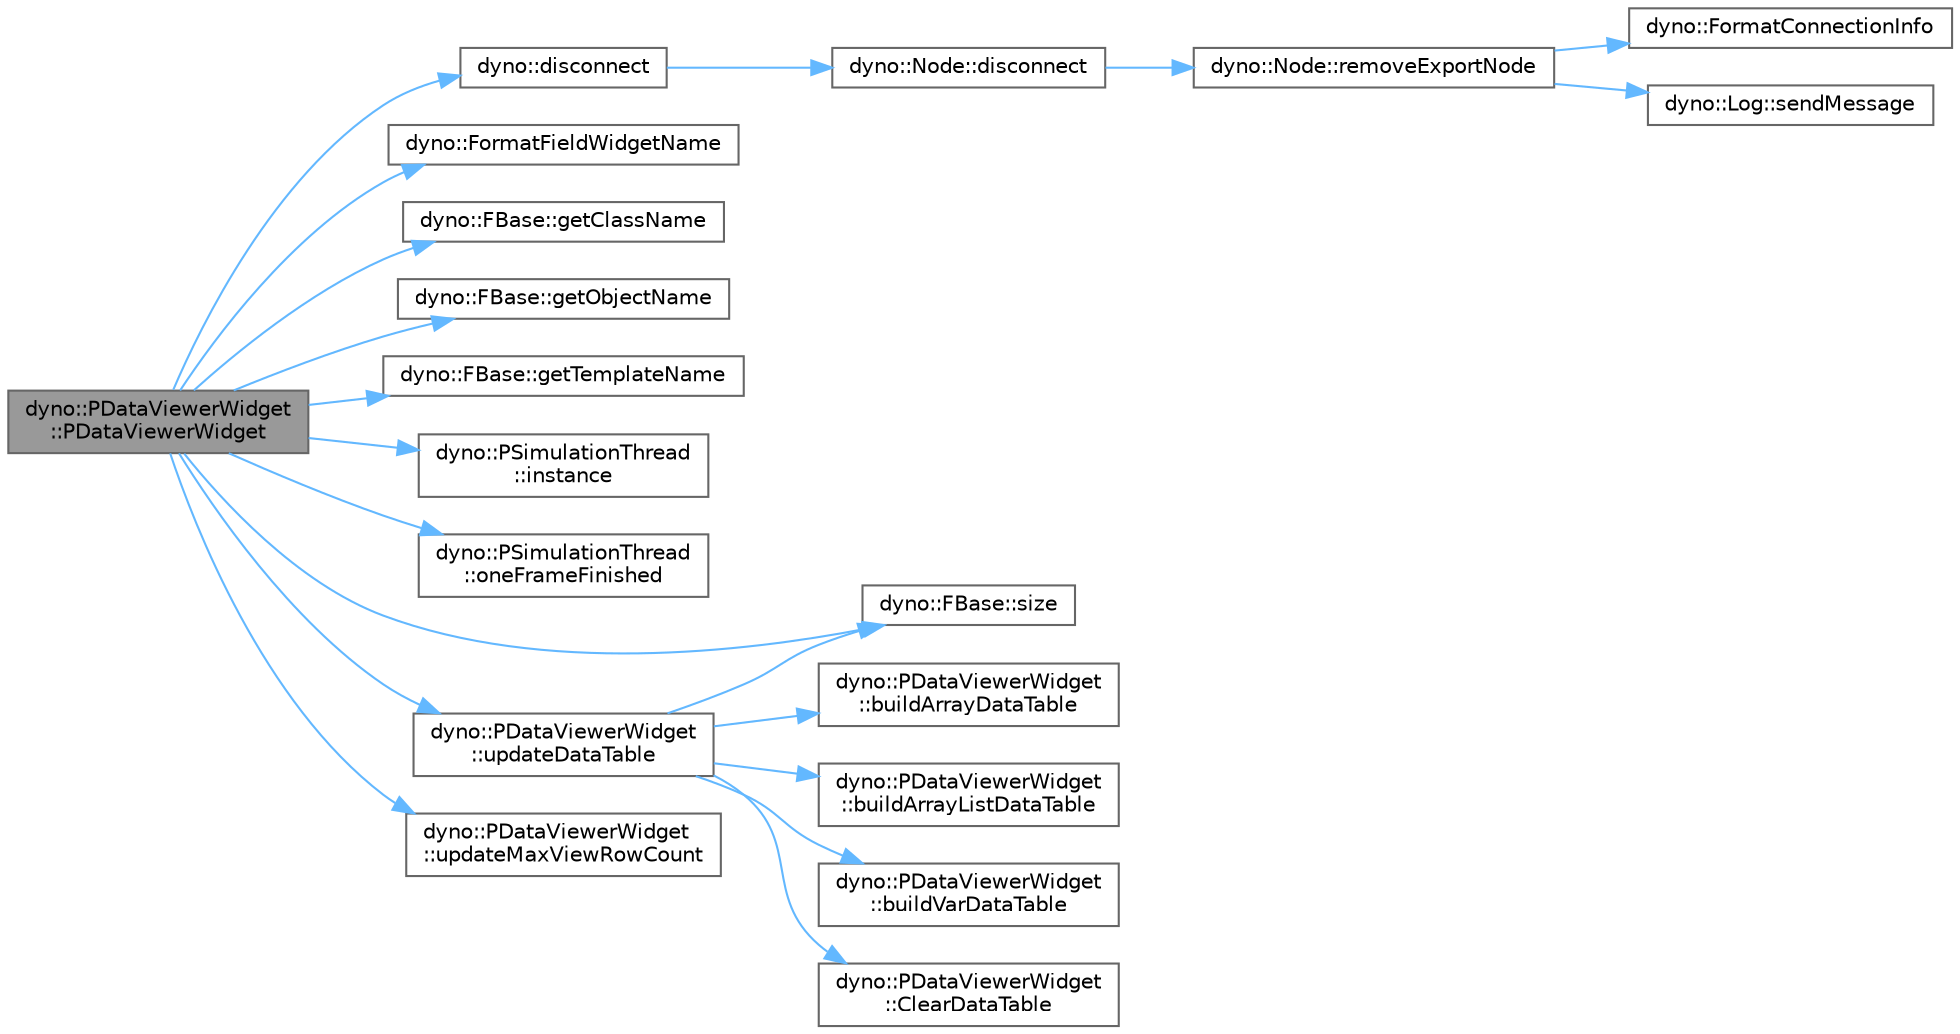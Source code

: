 digraph "dyno::PDataViewerWidget::PDataViewerWidget"
{
 // LATEX_PDF_SIZE
  bgcolor="transparent";
  edge [fontname=Helvetica,fontsize=10,labelfontname=Helvetica,labelfontsize=10];
  node [fontname=Helvetica,fontsize=10,shape=box,height=0.2,width=0.4];
  rankdir="LR";
  Node1 [id="Node000001",label="dyno::PDataViewerWidget\l::PDataViewerWidget",height=0.2,width=0.4,color="gray40", fillcolor="grey60", style="filled", fontcolor="black",tooltip=" "];
  Node1 -> Node2 [id="edge1_Node000001_Node000002",color="steelblue1",style="solid",tooltip=" "];
  Node2 [id="Node000002",label="dyno::disconnect",height=0.2,width=0.4,color="grey40", fillcolor="white", style="filled",URL="$namespacedyno.html#aa1422d9d48b7fccaa94ebbd8bbe6f333",tooltip=" "];
  Node2 -> Node3 [id="edge2_Node000002_Node000003",color="steelblue1",style="solid",tooltip=" "];
  Node3 [id="Node000003",label="dyno::Node::disconnect",height=0.2,width=0.4,color="grey40", fillcolor="white", style="filled",URL="$classdyno_1_1_node.html#a3de4fd3b43510ce6aefc9eb73aad51da",tooltip=" "];
  Node3 -> Node4 [id="edge3_Node000003_Node000004",color="steelblue1",style="solid",tooltip=" "];
  Node4 [id="Node000004",label="dyno::Node::removeExportNode",height=0.2,width=0.4,color="grey40", fillcolor="white", style="filled",URL="$classdyno_1_1_node.html#a6a9c5bd47d2feac107561b2769fd5c09",tooltip=" "];
  Node4 -> Node5 [id="edge4_Node000004_Node000005",color="steelblue1",style="solid",tooltip=" "];
  Node5 [id="Node000005",label="dyno::FormatConnectionInfo",height=0.2,width=0.4,color="grey40", fillcolor="white", style="filled",URL="$namespacedyno.html#ab0875130926015cab38080dde55df03b",tooltip=" "];
  Node4 -> Node6 [id="edge5_Node000004_Node000006",color="steelblue1",style="solid",tooltip=" "];
  Node6 [id="Node000006",label="dyno::Log::sendMessage",height=0.2,width=0.4,color="grey40", fillcolor="white", style="filled",URL="$classdyno_1_1_log.html#ade134ff996b87eb30b5cab64bc73ad28",tooltip="Add a new message to log."];
  Node1 -> Node7 [id="edge6_Node000001_Node000007",color="steelblue1",style="solid",tooltip=" "];
  Node7 [id="Node000007",label="dyno::FormatFieldWidgetName",height=0.2,width=0.4,color="grey40", fillcolor="white", style="filled",URL="$namespacedyno.html#a3dbb4b2c87f3ada8178335b6abeb48d7",tooltip=" "];
  Node1 -> Node8 [id="edge7_Node000001_Node000008",color="steelblue1",style="solid",tooltip=" "];
  Node8 [id="Node000008",label="dyno::FBase::getClassName",height=0.2,width=0.4,color="grey40", fillcolor="white", style="filled",URL="$classdyno_1_1_f_base.html#a13d7c35a189c2112df3cc36ba4fbea2d",tooltip=" "];
  Node1 -> Node9 [id="edge8_Node000001_Node000009",color="steelblue1",style="solid",tooltip=" "];
  Node9 [id="Node000009",label="dyno::FBase::getObjectName",height=0.2,width=0.4,color="grey40", fillcolor="white", style="filled",URL="$classdyno_1_1_f_base.html#a1142c17b3aa48a8f53280e4a0eb75992",tooltip=" "];
  Node1 -> Node10 [id="edge9_Node000001_Node000010",color="steelblue1",style="solid",tooltip=" "];
  Node10 [id="Node000010",label="dyno::FBase::getTemplateName",height=0.2,width=0.4,color="grey40", fillcolor="white", style="filled",URL="$classdyno_1_1_f_base.html#a751d22e6e218a65ccc35783801d09308",tooltip=" "];
  Node1 -> Node11 [id="edge10_Node000001_Node000011",color="steelblue1",style="solid",tooltip=" "];
  Node11 [id="Node000011",label="dyno::PSimulationThread\l::instance",height=0.2,width=0.4,color="grey40", fillcolor="white", style="filled",URL="$classdyno_1_1_p_simulation_thread.html#aa6c154b97badd562a3d04e7bf3b736b1",tooltip=" "];
  Node1 -> Node12 [id="edge11_Node000001_Node000012",color="steelblue1",style="solid",tooltip=" "];
  Node12 [id="Node000012",label="dyno::PSimulationThread\l::oneFrameFinished",height=0.2,width=0.4,color="grey40", fillcolor="white", style="filled",URL="$classdyno_1_1_p_simulation_thread.html#a3537c0310a825e856d1af4e0c1e1846d",tooltip=" "];
  Node1 -> Node13 [id="edge12_Node000001_Node000013",color="steelblue1",style="solid",tooltip=" "];
  Node13 [id="Node000013",label="dyno::FBase::size",height=0.2,width=0.4,color="grey40", fillcolor="white", style="filled",URL="$classdyno_1_1_f_base.html#a002102a94ea8d375f7548b88c4400b3e",tooltip=" "];
  Node1 -> Node14 [id="edge13_Node000001_Node000014",color="steelblue1",style="solid",tooltip=" "];
  Node14 [id="Node000014",label="dyno::PDataViewerWidget\l::updateDataTable",height=0.2,width=0.4,color="grey40", fillcolor="white", style="filled",URL="$classdyno_1_1_p_data_viewer_widget.html#a11c9715807028f3bc599abeaf32eb33d",tooltip=" "];
  Node14 -> Node15 [id="edge14_Node000014_Node000015",color="steelblue1",style="solid",tooltip=" "];
  Node15 [id="Node000015",label="dyno::PDataViewerWidget\l::buildArrayDataTable",height=0.2,width=0.4,color="grey40", fillcolor="white", style="filled",URL="$classdyno_1_1_p_data_viewer_widget.html#aa9270b377fde4d05086cd9e370760f24",tooltip=" "];
  Node14 -> Node16 [id="edge15_Node000014_Node000016",color="steelblue1",style="solid",tooltip=" "];
  Node16 [id="Node000016",label="dyno::PDataViewerWidget\l::buildArrayListDataTable",height=0.2,width=0.4,color="grey40", fillcolor="white", style="filled",URL="$classdyno_1_1_p_data_viewer_widget.html#af626ed903dc801938337ec4228539c11",tooltip=" "];
  Node14 -> Node17 [id="edge16_Node000014_Node000017",color="steelblue1",style="solid",tooltip=" "];
  Node17 [id="Node000017",label="dyno::PDataViewerWidget\l::buildVarDataTable",height=0.2,width=0.4,color="grey40", fillcolor="white", style="filled",URL="$classdyno_1_1_p_data_viewer_widget.html#a9b71e18734fb65919352d07ab974939c",tooltip=" "];
  Node14 -> Node18 [id="edge17_Node000014_Node000018",color="steelblue1",style="solid",tooltip=" "];
  Node18 [id="Node000018",label="dyno::PDataViewerWidget\l::ClearDataTable",height=0.2,width=0.4,color="grey40", fillcolor="white", style="filled",URL="$classdyno_1_1_p_data_viewer_widget.html#aff06085f3255a5cf4ca4ea6bb537dff7",tooltip=" "];
  Node14 -> Node13 [id="edge18_Node000014_Node000013",color="steelblue1",style="solid",tooltip=" "];
  Node1 -> Node19 [id="edge19_Node000001_Node000019",color="steelblue1",style="solid",tooltip=" "];
  Node19 [id="Node000019",label="dyno::PDataViewerWidget\l::updateMaxViewRowCount",height=0.2,width=0.4,color="grey40", fillcolor="white", style="filled",URL="$classdyno_1_1_p_data_viewer_widget.html#a45b1bb48d615289e22e6aa2bd1d534f4",tooltip=" "];
}
